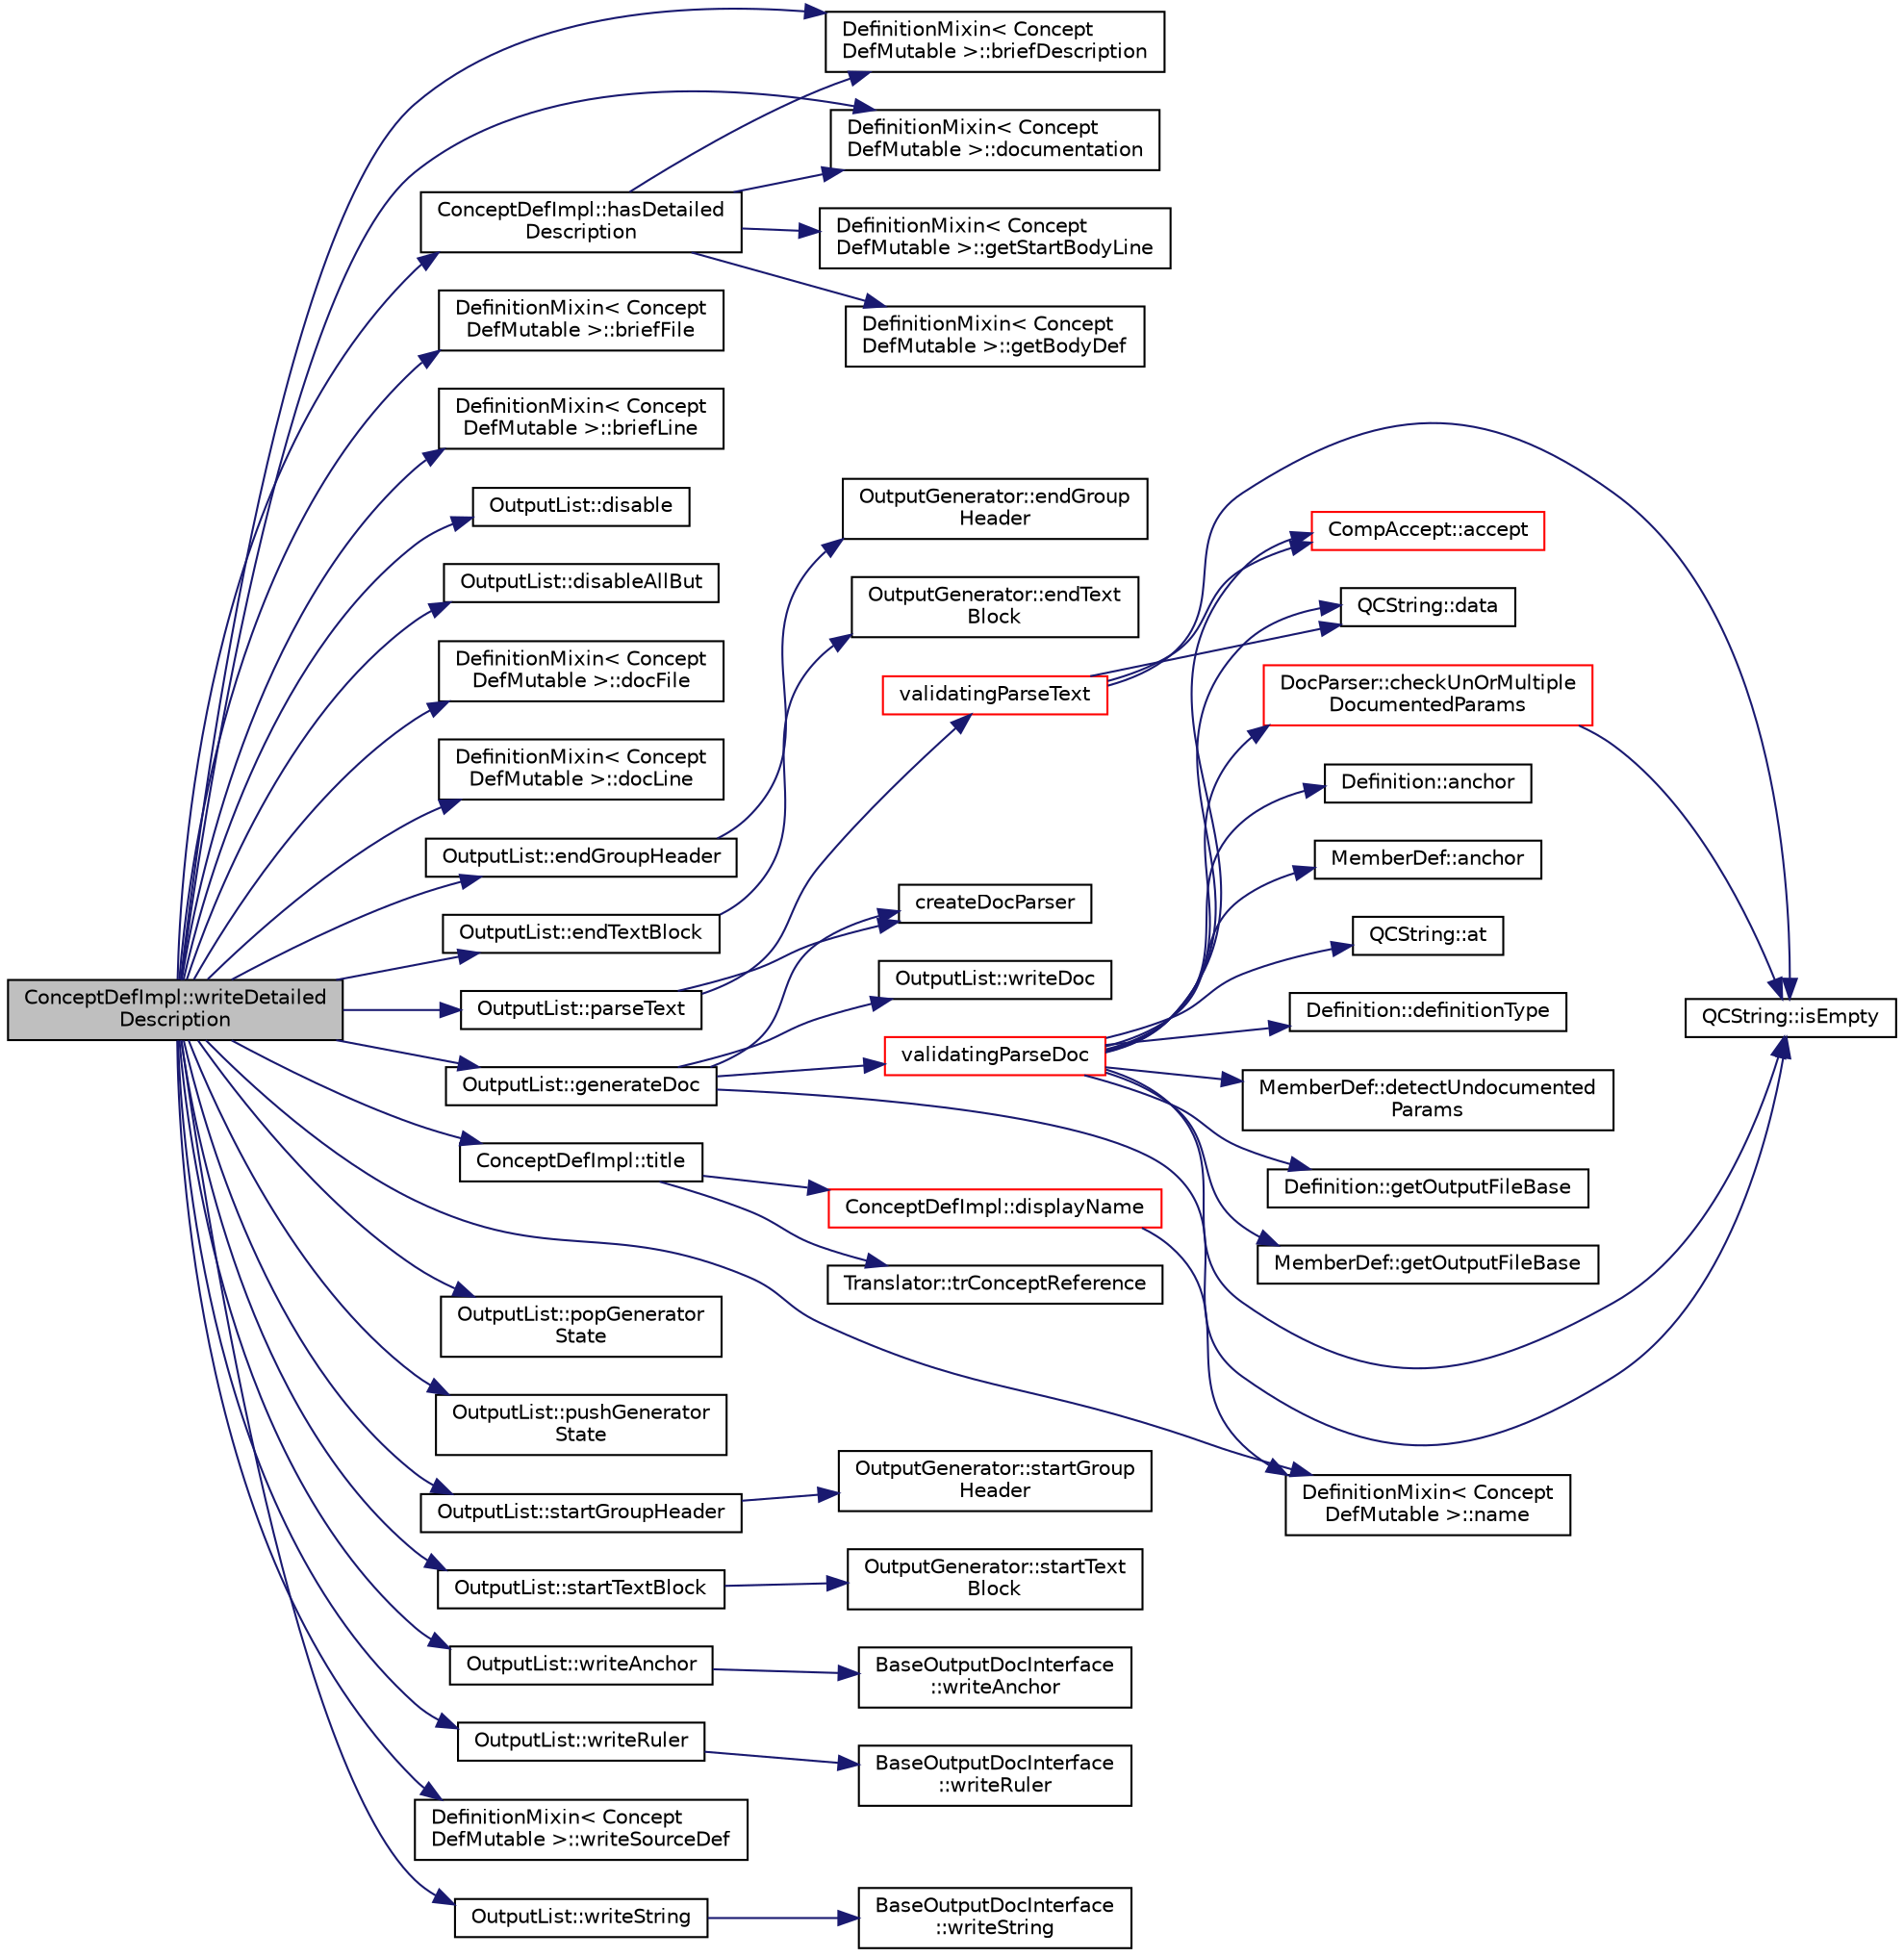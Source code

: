 digraph "ConceptDefImpl::writeDetailedDescription"
{
 // LATEX_PDF_SIZE
  edge [fontname="Helvetica",fontsize="10",labelfontname="Helvetica",labelfontsize="10"];
  node [fontname="Helvetica",fontsize="10",shape=record];
  rankdir="LR";
  Node1 [label="ConceptDefImpl::writeDetailed\lDescription",height=0.2,width=0.4,color="black", fillcolor="grey75", style="filled", fontcolor="black",tooltip=" "];
  Node1 -> Node2 [color="midnightblue",fontsize="10",style="solid",fontname="Helvetica"];
  Node2 [label="DefinitionMixin\< Concept\lDefMutable \>::briefDescription",height=0.2,width=0.4,color="black", fillcolor="white", style="filled",URL="$classDefinitionMixin.html#a62a7618b7129cf1043daf2dc9dd0e9f5",tooltip=" "];
  Node1 -> Node3 [color="midnightblue",fontsize="10",style="solid",fontname="Helvetica"];
  Node3 [label="DefinitionMixin\< Concept\lDefMutable \>::briefFile",height=0.2,width=0.4,color="black", fillcolor="white", style="filled",URL="$classDefinitionMixin.html#a2276aefa7025a419a0ffe2149958d23d",tooltip=" "];
  Node1 -> Node4 [color="midnightblue",fontsize="10",style="solid",fontname="Helvetica"];
  Node4 [label="DefinitionMixin\< Concept\lDefMutable \>::briefLine",height=0.2,width=0.4,color="black", fillcolor="white", style="filled",URL="$classDefinitionMixin.html#a1899eaa3e278b3fd061814cfe1b6c83d",tooltip=" "];
  Node1 -> Node5 [color="midnightblue",fontsize="10",style="solid",fontname="Helvetica"];
  Node5 [label="OutputList::disable",height=0.2,width=0.4,color="black", fillcolor="white", style="filled",URL="$classOutputList.html#a22f8c17b8c14518aa55f8af3c2abab0f",tooltip=" "];
  Node1 -> Node6 [color="midnightblue",fontsize="10",style="solid",fontname="Helvetica"];
  Node6 [label="OutputList::disableAllBut",height=0.2,width=0.4,color="black", fillcolor="white", style="filled",URL="$classOutputList.html#a73f9be626eea01f1ccd1b446dcf2c003",tooltip=" "];
  Node1 -> Node7 [color="midnightblue",fontsize="10",style="solid",fontname="Helvetica"];
  Node7 [label="DefinitionMixin\< Concept\lDefMutable \>::docFile",height=0.2,width=0.4,color="black", fillcolor="white", style="filled",URL="$classDefinitionMixin.html#aa4a1c87da4e1756ef87f739147186f19",tooltip=" "];
  Node1 -> Node8 [color="midnightblue",fontsize="10",style="solid",fontname="Helvetica"];
  Node8 [label="DefinitionMixin\< Concept\lDefMutable \>::docLine",height=0.2,width=0.4,color="black", fillcolor="white", style="filled",URL="$classDefinitionMixin.html#a74041ca6f7ab2aef484101ede8f1799c",tooltip=" "];
  Node1 -> Node9 [color="midnightblue",fontsize="10",style="solid",fontname="Helvetica"];
  Node9 [label="DefinitionMixin\< Concept\lDefMutable \>::documentation",height=0.2,width=0.4,color="black", fillcolor="white", style="filled",URL="$classDefinitionMixin.html#a74d143629acf0185d67c889465406bda",tooltip=" "];
  Node1 -> Node10 [color="midnightblue",fontsize="10",style="solid",fontname="Helvetica"];
  Node10 [label="OutputList::endGroupHeader",height=0.2,width=0.4,color="black", fillcolor="white", style="filled",URL="$classOutputList.html#aa655c0592e136ba962ac45bb69482638",tooltip=" "];
  Node10 -> Node11 [color="midnightblue",fontsize="10",style="solid",fontname="Helvetica"];
  Node11 [label="OutputGenerator::endGroup\lHeader",height=0.2,width=0.4,color="black", fillcolor="white", style="filled",URL="$classOutputGenerator.html#a16003f13c40bcbb34bbe04eb13633637",tooltip=" "];
  Node1 -> Node12 [color="midnightblue",fontsize="10",style="solid",fontname="Helvetica"];
  Node12 [label="OutputList::endTextBlock",height=0.2,width=0.4,color="black", fillcolor="white", style="filled",URL="$classOutputList.html#a06ee92661f22a8e270e6b1cc538773b5",tooltip=" "];
  Node12 -> Node13 [color="midnightblue",fontsize="10",style="solid",fontname="Helvetica"];
  Node13 [label="OutputGenerator::endText\lBlock",height=0.2,width=0.4,color="black", fillcolor="white", style="filled",URL="$classOutputGenerator.html#a53f79d9816008132480d3d454e14251b",tooltip=" "];
  Node1 -> Node14 [color="midnightblue",fontsize="10",style="solid",fontname="Helvetica"];
  Node14 [label="OutputList::generateDoc",height=0.2,width=0.4,color="black", fillcolor="white", style="filled",URL="$classOutputList.html#a877c62aba09007547061b82a62e8c6dd",tooltip=" "];
  Node14 -> Node15 [color="midnightblue",fontsize="10",style="solid",fontname="Helvetica"];
  Node15 [label="createDocParser",height=0.2,width=0.4,color="black", fillcolor="white", style="filled",URL="$docparser_8cpp.html#a00e008a1b49a5878df53ac31ac3e354d",tooltip=" "];
  Node14 -> Node16 [color="midnightblue",fontsize="10",style="solid",fontname="Helvetica"];
  Node16 [label="QCString::isEmpty",height=0.2,width=0.4,color="black", fillcolor="white", style="filled",URL="$classQCString.html#a621c4090d69ad7d05ef8e5234376c3d8",tooltip=" "];
  Node14 -> Node17 [color="midnightblue",fontsize="10",style="solid",fontname="Helvetica"];
  Node17 [label="validatingParseDoc",height=0.2,width=0.4,color="red", fillcolor="white", style="filled",URL="$docparser_8cpp.html#aadebaff733b962f5415b0c5d74afbd00",tooltip=" "];
  Node17 -> Node18 [color="midnightblue",fontsize="10",style="solid",fontname="Helvetica"];
  Node18 [label="CompAccept::accept",height=0.2,width=0.4,color="red", fillcolor="white", style="filled",URL="$classCompAccept.html#ac799791209a925933d3eb1e544a65acf",tooltip=" "];
  Node17 -> Node21 [color="midnightblue",fontsize="10",style="solid",fontname="Helvetica"];
  Node21 [label="Definition::anchor",height=0.2,width=0.4,color="black", fillcolor="white", style="filled",URL="$classDefinition.html#a56e91f9b76f41208a22cfb2336871604",tooltip=" "];
  Node17 -> Node22 [color="midnightblue",fontsize="10",style="solid",fontname="Helvetica"];
  Node22 [label="MemberDef::anchor",height=0.2,width=0.4,color="black", fillcolor="white", style="filled",URL="$classMemberDef.html#a170c6221384447f7e2e9f5a529efef40",tooltip=" "];
  Node17 -> Node23 [color="midnightblue",fontsize="10",style="solid",fontname="Helvetica"];
  Node23 [label="QCString::at",height=0.2,width=0.4,color="black", fillcolor="white", style="filled",URL="$classQCString.html#a4c8be5d062cc14919b53ff0a3c8f9a4f",tooltip=" "];
  Node17 -> Node24 [color="midnightblue",fontsize="10",style="solid",fontname="Helvetica"];
  Node24 [label="DocParser::checkUnOrMultiple\lDocumentedParams",height=0.2,width=0.4,color="red", fillcolor="white", style="filled",URL="$classDocParser.html#a9ca6efdbb8e10b7908ad6906f26ff1bd",tooltip=" "];
  Node24 -> Node16 [color="midnightblue",fontsize="10",style="solid",fontname="Helvetica"];
  Node17 -> Node30 [color="midnightblue",fontsize="10",style="solid",fontname="Helvetica"];
  Node30 [label="QCString::data",height=0.2,width=0.4,color="black", fillcolor="white", style="filled",URL="$classQCString.html#ac3aa3ac1a1c36d3305eba22a2eb0d098",tooltip=" "];
  Node17 -> Node66 [color="midnightblue",fontsize="10",style="solid",fontname="Helvetica"];
  Node66 [label="Definition::definitionType",height=0.2,width=0.4,color="black", fillcolor="white", style="filled",URL="$classDefinition.html#a526c39074637d4b17a3f67df56d961ff",tooltip=" "];
  Node17 -> Node67 [color="midnightblue",fontsize="10",style="solid",fontname="Helvetica"];
  Node67 [label="MemberDef::detectUndocumented\lParams",height=0.2,width=0.4,color="black", fillcolor="white", style="filled",URL="$classMemberDef.html#ae191114ab6407a74711b5dad045a20c9",tooltip=" "];
  Node17 -> Node68 [color="midnightblue",fontsize="10",style="solid",fontname="Helvetica"];
  Node68 [label="Definition::getOutputFileBase",height=0.2,width=0.4,color="black", fillcolor="white", style="filled",URL="$classDefinition.html#acabecdc6bfda2015811eed5f3436322d",tooltip=" "];
  Node17 -> Node69 [color="midnightblue",fontsize="10",style="solid",fontname="Helvetica"];
  Node69 [label="MemberDef::getOutputFileBase",height=0.2,width=0.4,color="black", fillcolor="white", style="filled",URL="$classMemberDef.html#a1691f8cc2d90978d091a7d7aae11dd8d",tooltip=" "];
  Node17 -> Node16 [color="midnightblue",fontsize="10",style="solid",fontname="Helvetica"];
  Node14 -> Node129 [color="midnightblue",fontsize="10",style="solid",fontname="Helvetica"];
  Node129 [label="OutputList::writeDoc",height=0.2,width=0.4,color="black", fillcolor="white", style="filled",URL="$classOutputList.html#abee937cc2cd0386cf76c69a9b5d04de8",tooltip=" "];
  Node1 -> Node130 [color="midnightblue",fontsize="10",style="solid",fontname="Helvetica"];
  Node130 [label="ConceptDefImpl::hasDetailed\lDescription",height=0.2,width=0.4,color="black", fillcolor="white", style="filled",URL="$classConceptDefImpl.html#aedc877b79fe9e5f72e9a46c20185252d",tooltip=" "];
  Node130 -> Node2 [color="midnightblue",fontsize="10",style="solid",fontname="Helvetica"];
  Node130 -> Node9 [color="midnightblue",fontsize="10",style="solid",fontname="Helvetica"];
  Node130 -> Node131 [color="midnightblue",fontsize="10",style="solid",fontname="Helvetica"];
  Node131 [label="DefinitionMixin\< Concept\lDefMutable \>::getBodyDef",height=0.2,width=0.4,color="black", fillcolor="white", style="filled",URL="$classDefinitionMixin.html#a520d013ca021fd70ae61d44b5960695f",tooltip=" "];
  Node130 -> Node132 [color="midnightblue",fontsize="10",style="solid",fontname="Helvetica"];
  Node132 [label="DefinitionMixin\< Concept\lDefMutable \>::getStartBodyLine",height=0.2,width=0.4,color="black", fillcolor="white", style="filled",URL="$classDefinitionMixin.html#a8f0edfb5b5a02ad453690b01e9dc239b",tooltip=" "];
  Node1 -> Node133 [color="midnightblue",fontsize="10",style="solid",fontname="Helvetica"];
  Node133 [label="DefinitionMixin\< Concept\lDefMutable \>::name",height=0.2,width=0.4,color="black", fillcolor="white", style="filled",URL="$classDefinitionMixin.html#a03a95195d1616701c67a11d38b2b22bf",tooltip=" "];
  Node1 -> Node134 [color="midnightblue",fontsize="10",style="solid",fontname="Helvetica"];
  Node134 [label="OutputList::parseText",height=0.2,width=0.4,color="black", fillcolor="white", style="filled",URL="$classOutputList.html#adfdcf2ba925f05be8beb8cf43deb168a",tooltip=" "];
  Node134 -> Node15 [color="midnightblue",fontsize="10",style="solid",fontname="Helvetica"];
  Node134 -> Node135 [color="midnightblue",fontsize="10",style="solid",fontname="Helvetica"];
  Node135 [label="validatingParseText",height=0.2,width=0.4,color="red", fillcolor="white", style="filled",URL="$docparser_8cpp.html#addfb341b6f73a94030c64eb1ce59351d",tooltip=" "];
  Node135 -> Node18 [color="midnightblue",fontsize="10",style="solid",fontname="Helvetica"];
  Node135 -> Node30 [color="midnightblue",fontsize="10",style="solid",fontname="Helvetica"];
  Node135 -> Node16 [color="midnightblue",fontsize="10",style="solid",fontname="Helvetica"];
  Node1 -> Node141 [color="midnightblue",fontsize="10",style="solid",fontname="Helvetica"];
  Node141 [label="OutputList::popGenerator\lState",height=0.2,width=0.4,color="black", fillcolor="white", style="filled",URL="$classOutputList.html#a94eb1af2ea07425ef1faa539d24adcf8",tooltip=" "];
  Node1 -> Node142 [color="midnightblue",fontsize="10",style="solid",fontname="Helvetica"];
  Node142 [label="OutputList::pushGenerator\lState",height=0.2,width=0.4,color="black", fillcolor="white", style="filled",URL="$classOutputList.html#a885957a64f7d87aefb663c4ec903188f",tooltip=" "];
  Node1 -> Node143 [color="midnightblue",fontsize="10",style="solid",fontname="Helvetica"];
  Node143 [label="OutputList::startGroupHeader",height=0.2,width=0.4,color="black", fillcolor="white", style="filled",URL="$classOutputList.html#a08659f3995b246a54846fbcd5da928bd",tooltip=" "];
  Node143 -> Node144 [color="midnightblue",fontsize="10",style="solid",fontname="Helvetica"];
  Node144 [label="OutputGenerator::startGroup\lHeader",height=0.2,width=0.4,color="black", fillcolor="white", style="filled",URL="$classOutputGenerator.html#a567cedbeeb6ffa8f65893976e4c246d9",tooltip=" "];
  Node1 -> Node145 [color="midnightblue",fontsize="10",style="solid",fontname="Helvetica"];
  Node145 [label="OutputList::startTextBlock",height=0.2,width=0.4,color="black", fillcolor="white", style="filled",URL="$classOutputList.html#a5e4b1b0039100083a979ff8d90adce58",tooltip=" "];
  Node145 -> Node146 [color="midnightblue",fontsize="10",style="solid",fontname="Helvetica"];
  Node146 [label="OutputGenerator::startText\lBlock",height=0.2,width=0.4,color="black", fillcolor="white", style="filled",URL="$classOutputGenerator.html#ae06da65c60fe1508152999a76c3b8d80",tooltip=" "];
  Node1 -> Node147 [color="midnightblue",fontsize="10",style="solid",fontname="Helvetica"];
  Node147 [label="ConceptDefImpl::title",height=0.2,width=0.4,color="black", fillcolor="white", style="filled",URL="$classConceptDefImpl.html#a7bc5850d552ac9d499420a2c4bb9e944",tooltip=" "];
  Node147 -> Node148 [color="midnightblue",fontsize="10",style="solid",fontname="Helvetica"];
  Node148 [label="ConceptDefImpl::displayName",height=0.2,width=0.4,color="red", fillcolor="white", style="filled",URL="$classConceptDefImpl.html#a20913a47f8af102c05d758f8fff4c516",tooltip=" "];
  Node148 -> Node133 [color="midnightblue",fontsize="10",style="solid",fontname="Helvetica"];
  Node147 -> Node150 [color="midnightblue",fontsize="10",style="solid",fontname="Helvetica"];
  Node150 [label="Translator::trConceptReference",height=0.2,width=0.4,color="black", fillcolor="white", style="filled",URL="$classTranslator.html#ab8de1d3cbb5c0aec8e81c5aace559f40",tooltip=" "];
  Node1 -> Node151 [color="midnightblue",fontsize="10",style="solid",fontname="Helvetica"];
  Node151 [label="OutputList::writeAnchor",height=0.2,width=0.4,color="black", fillcolor="white", style="filled",URL="$classOutputList.html#aa14aecc6d7bfdeb2cfbd241fa55059a7",tooltip=" "];
  Node151 -> Node152 [color="midnightblue",fontsize="10",style="solid",fontname="Helvetica"];
  Node152 [label="BaseOutputDocInterface\l::writeAnchor",height=0.2,width=0.4,color="black", fillcolor="white", style="filled",URL="$classBaseOutputDocInterface.html#a7e2b759dd78d70b455246309b825e599",tooltip=" "];
  Node1 -> Node153 [color="midnightblue",fontsize="10",style="solid",fontname="Helvetica"];
  Node153 [label="OutputList::writeRuler",height=0.2,width=0.4,color="black", fillcolor="white", style="filled",URL="$classOutputList.html#a2203589f0bc276cb3ba01f529b9536a9",tooltip=" "];
  Node153 -> Node154 [color="midnightblue",fontsize="10",style="solid",fontname="Helvetica"];
  Node154 [label="BaseOutputDocInterface\l::writeRuler",height=0.2,width=0.4,color="black", fillcolor="white", style="filled",URL="$classBaseOutputDocInterface.html#ade0d004fb6e8641c92f2f144d7242f0b",tooltip=" "];
  Node1 -> Node155 [color="midnightblue",fontsize="10",style="solid",fontname="Helvetica"];
  Node155 [label="DefinitionMixin\< Concept\lDefMutable \>::writeSourceDef",height=0.2,width=0.4,color="black", fillcolor="white", style="filled",URL="$classDefinitionMixin.html#af8d1461355dd0f956f4172d7c6841c46",tooltip=" "];
  Node1 -> Node156 [color="midnightblue",fontsize="10",style="solid",fontname="Helvetica"];
  Node156 [label="OutputList::writeString",height=0.2,width=0.4,color="black", fillcolor="white", style="filled",URL="$classOutputList.html#a07cac8a8981da35314f77d8f3edb7f76",tooltip=" "];
  Node156 -> Node157 [color="midnightblue",fontsize="10",style="solid",fontname="Helvetica"];
  Node157 [label="BaseOutputDocInterface\l::writeString",height=0.2,width=0.4,color="black", fillcolor="white", style="filled",URL="$classBaseOutputDocInterface.html#a1b8c0b05080d0e73bc10a0dfaeb03320",tooltip=" "];
}

